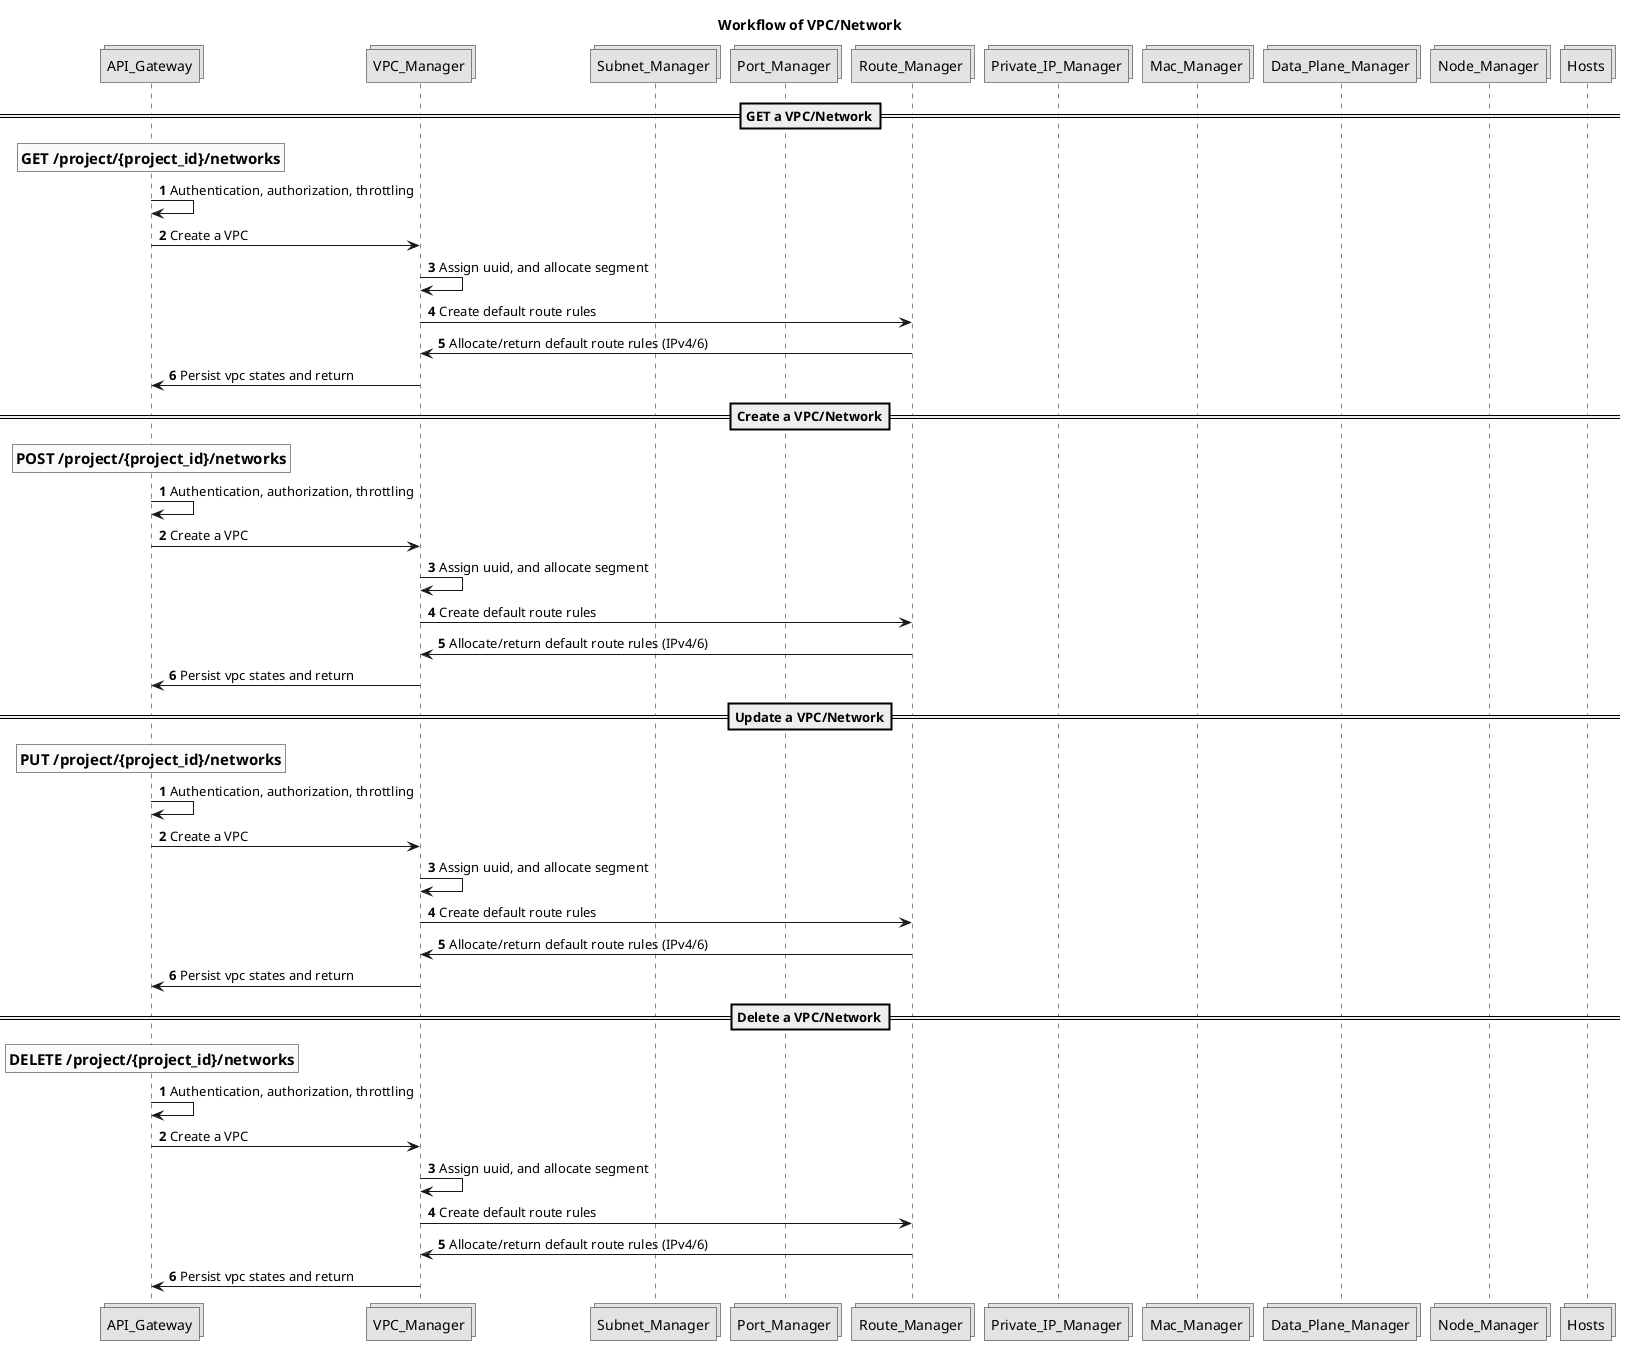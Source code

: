  @startuml

' Copyright 2019 The Alcor Authors.

' Licensed under the Apache License, Version 2.0 (the "License");
'        you may not use this file except in compliance with the License.
'        You may obtain a copy of the License at

'        http://www.apache.org/licenses/LICENSE-2.0

'        Unless required by applicable law or agreed to in writing, software
'        distributed under the License is distributed on an "AS IS" BASIS,
'        WITHOUT WARRANTIES OR CONDITIONS OF ANY KIND, either express or implied.
'        See the License for the specific language governing permissions and
'        limitations under the License.
		
title Workflow of VPC/Network

skinparam monochrome true
collections API_Gateway
collections VPC_Manager
collections Subnet_Manager
collections Port_Manager
collections Route_Manager
collections Private_IP_Manager
collections Mac_Manager
collections Data_Plane_Manager
collections Node_Manager
collections Hosts

==GET a VPC/Network==
autonumber
rnote over API_Gateway: ==GET /project/{project_id}/networks
API_Gateway -> API_Gateway: Authentication, authorization, throttling
API_Gateway -> VPC_Manager: Create a VPC
VPC_Manager -> VPC_Manager: Assign uuid, and allocate segment
VPC_Manager -> Route_Manager: Create default route rules
Route_Manager -> VPC_Manager: Allocate/return default route rules (IPv4/6)
VPC_Manager -> API_Gateway: Persist vpc states and return

==Create a VPC/Network==
autonumber
rnote over API_Gateway: ==POST /project/{project_id}/networks
API_Gateway -> API_Gateway: Authentication, authorization, throttling
API_Gateway -> VPC_Manager: Create a VPC
VPC_Manager -> VPC_Manager: Assign uuid, and allocate segment
VPC_Manager -> Route_Manager: Create default route rules
Route_Manager -> VPC_Manager: Allocate/return default route rules (IPv4/6)
VPC_Manager -> API_Gateway: Persist vpc states and return

==Update a VPC/Network==
autonumber
rnote over API_Gateway: ==PUT /project/{project_id}/networks
API_Gateway -> API_Gateway: Authentication, authorization, throttling
API_Gateway -> VPC_Manager: Create a VPC
VPC_Manager -> VPC_Manager: Assign uuid, and allocate segment
VPC_Manager -> Route_Manager: Create default route rules
Route_Manager -> VPC_Manager: Allocate/return default route rules (IPv4/6)
VPC_Manager -> API_Gateway: Persist vpc states and return

==Delete a VPC/Network==
autonumber
rnote over API_Gateway: ==DELETE /project/{project_id}/networks
API_Gateway -> API_Gateway: Authentication, authorization, throttling
API_Gateway -> VPC_Manager: Create a VPC
VPC_Manager -> VPC_Manager: Assign uuid, and allocate segment
VPC_Manager -> Route_Manager: Create default route rules
Route_Manager -> VPC_Manager: Allocate/return default route rules (IPv4/6)
VPC_Manager -> API_Gateway: Persist vpc states and return

@enduml
